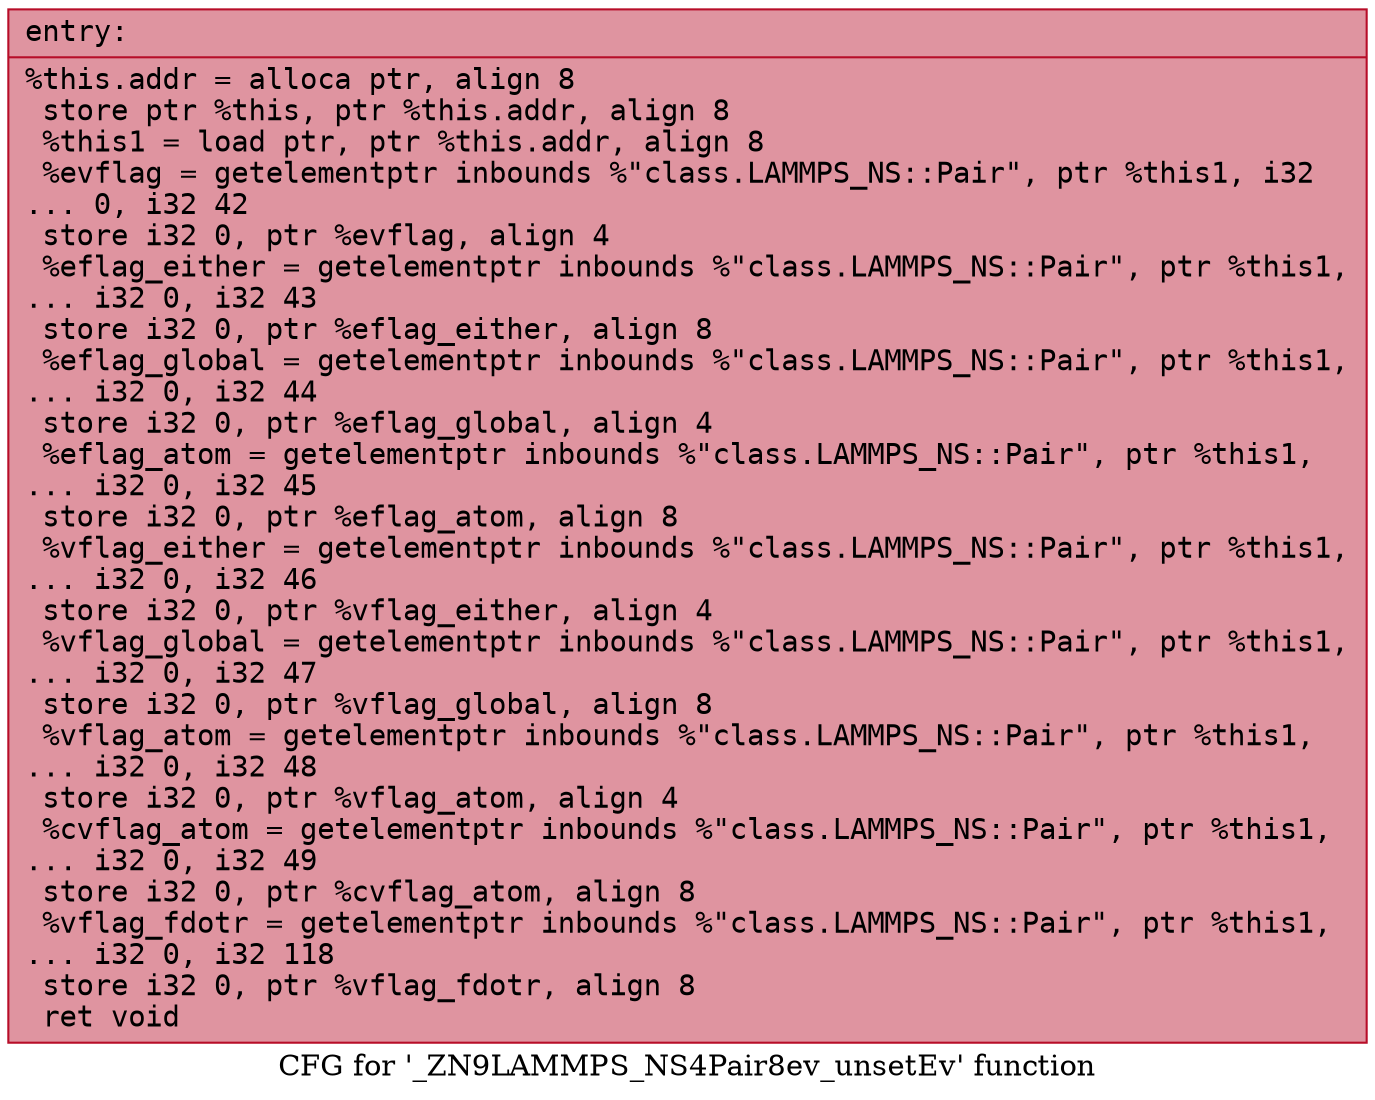 digraph "CFG for '_ZN9LAMMPS_NS4Pair8ev_unsetEv' function" {
	label="CFG for '_ZN9LAMMPS_NS4Pair8ev_unsetEv' function";

	Node0x55f5732c38c0 [shape=record,color="#b70d28ff", style=filled, fillcolor="#b70d2870" fontname="Courier",label="{entry:\l|  %this.addr = alloca ptr, align 8\l  store ptr %this, ptr %this.addr, align 8\l  %this1 = load ptr, ptr %this.addr, align 8\l  %evflag = getelementptr inbounds %\"class.LAMMPS_NS::Pair\", ptr %this1, i32\l... 0, i32 42\l  store i32 0, ptr %evflag, align 4\l  %eflag_either = getelementptr inbounds %\"class.LAMMPS_NS::Pair\", ptr %this1,\l... i32 0, i32 43\l  store i32 0, ptr %eflag_either, align 8\l  %eflag_global = getelementptr inbounds %\"class.LAMMPS_NS::Pair\", ptr %this1,\l... i32 0, i32 44\l  store i32 0, ptr %eflag_global, align 4\l  %eflag_atom = getelementptr inbounds %\"class.LAMMPS_NS::Pair\", ptr %this1,\l... i32 0, i32 45\l  store i32 0, ptr %eflag_atom, align 8\l  %vflag_either = getelementptr inbounds %\"class.LAMMPS_NS::Pair\", ptr %this1,\l... i32 0, i32 46\l  store i32 0, ptr %vflag_either, align 4\l  %vflag_global = getelementptr inbounds %\"class.LAMMPS_NS::Pair\", ptr %this1,\l... i32 0, i32 47\l  store i32 0, ptr %vflag_global, align 8\l  %vflag_atom = getelementptr inbounds %\"class.LAMMPS_NS::Pair\", ptr %this1,\l... i32 0, i32 48\l  store i32 0, ptr %vflag_atom, align 4\l  %cvflag_atom = getelementptr inbounds %\"class.LAMMPS_NS::Pair\", ptr %this1,\l... i32 0, i32 49\l  store i32 0, ptr %cvflag_atom, align 8\l  %vflag_fdotr = getelementptr inbounds %\"class.LAMMPS_NS::Pair\", ptr %this1,\l... i32 0, i32 118\l  store i32 0, ptr %vflag_fdotr, align 8\l  ret void\l}"];
}
